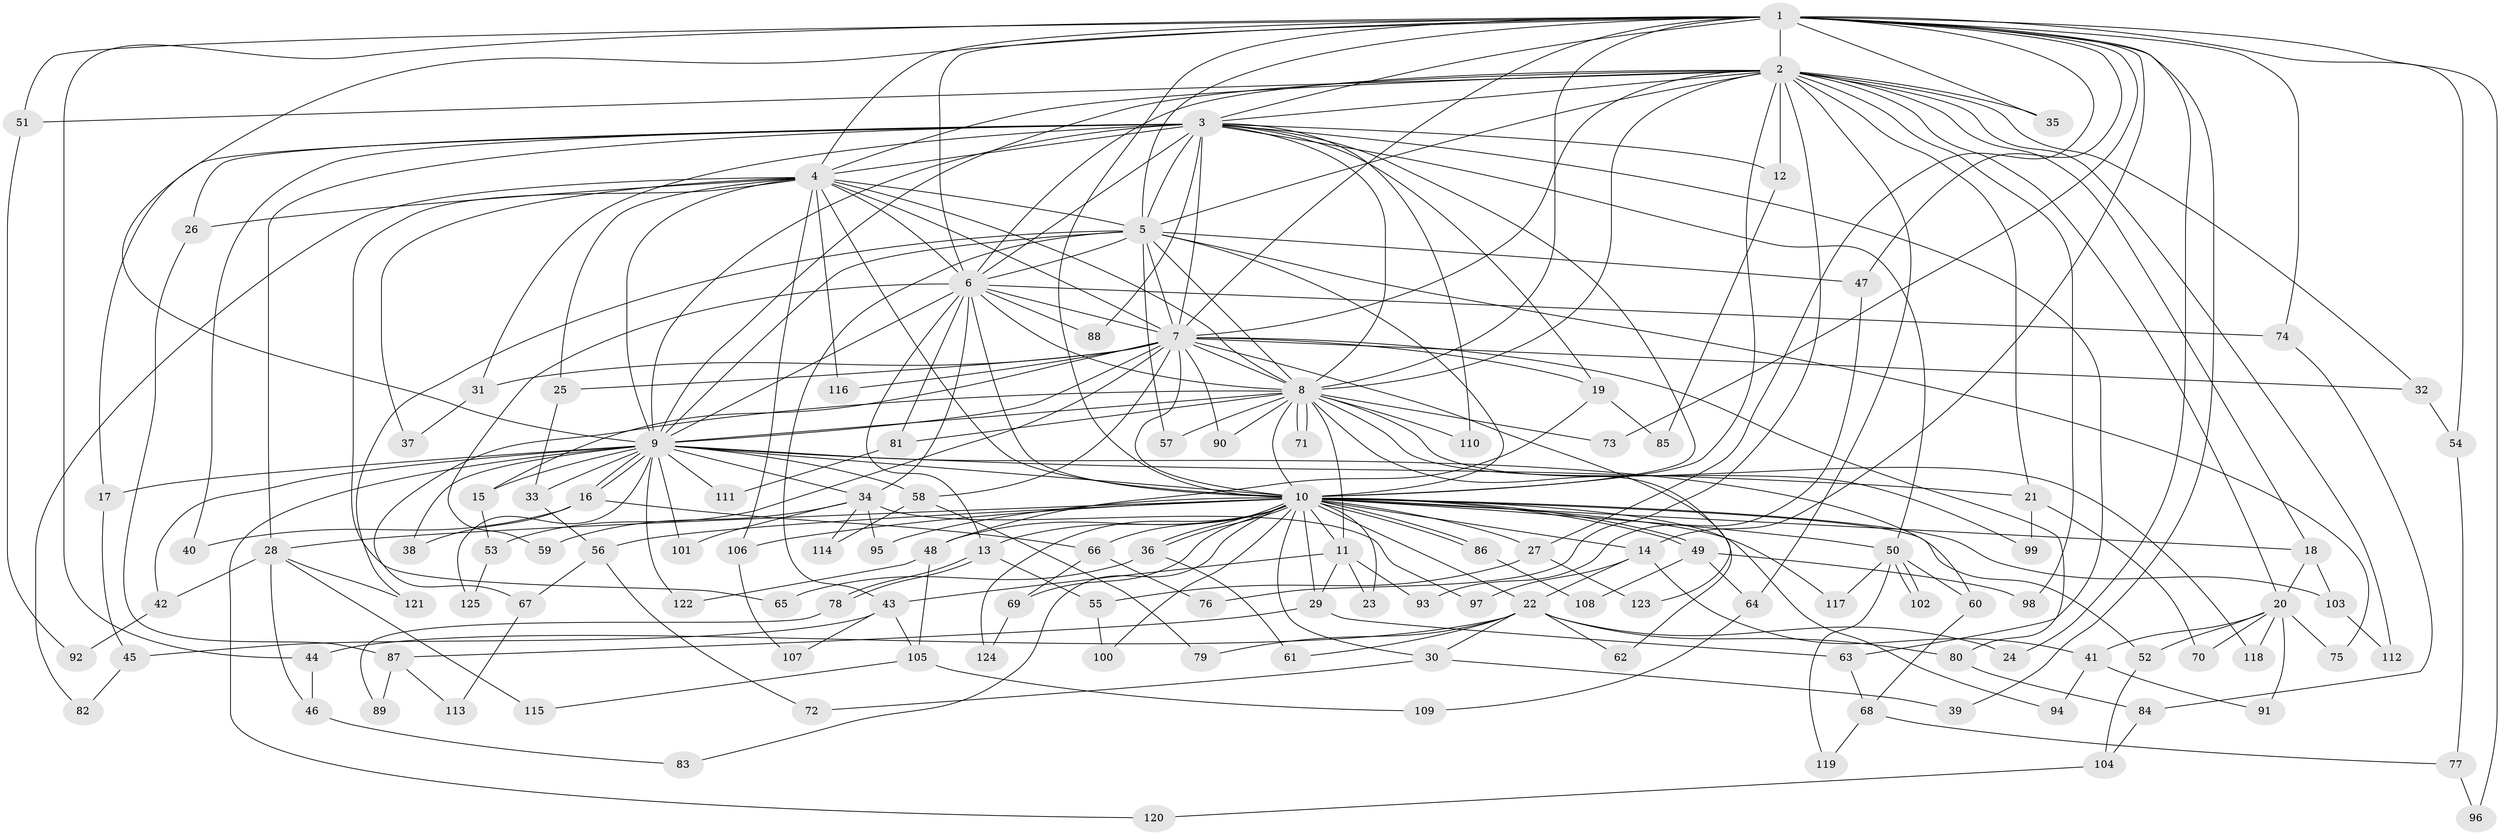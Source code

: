 // coarse degree distribution, {19: 0.010416666666666666, 29: 0.010416666666666666, 20: 0.020833333333333332, 15: 0.010416666666666666, 12: 0.010416666666666666, 13: 0.010416666666666666, 26: 0.010416666666666666, 35: 0.010416666666666666, 7: 0.010416666666666666, 3: 0.23958333333333334, 5: 0.041666666666666664, 4: 0.14583333333333334, 9: 0.020833333333333332, 2: 0.3854166666666667, 6: 0.03125, 1: 0.03125}
// Generated by graph-tools (version 1.1) at 2025/23/03/03/25 07:23:45]
// undirected, 125 vertices, 275 edges
graph export_dot {
graph [start="1"]
  node [color=gray90,style=filled];
  1;
  2;
  3;
  4;
  5;
  6;
  7;
  8;
  9;
  10;
  11;
  12;
  13;
  14;
  15;
  16;
  17;
  18;
  19;
  20;
  21;
  22;
  23;
  24;
  25;
  26;
  27;
  28;
  29;
  30;
  31;
  32;
  33;
  34;
  35;
  36;
  37;
  38;
  39;
  40;
  41;
  42;
  43;
  44;
  45;
  46;
  47;
  48;
  49;
  50;
  51;
  52;
  53;
  54;
  55;
  56;
  57;
  58;
  59;
  60;
  61;
  62;
  63;
  64;
  65;
  66;
  67;
  68;
  69;
  70;
  71;
  72;
  73;
  74;
  75;
  76;
  77;
  78;
  79;
  80;
  81;
  82;
  83;
  84;
  85;
  86;
  87;
  88;
  89;
  90;
  91;
  92;
  93;
  94;
  95;
  96;
  97;
  98;
  99;
  100;
  101;
  102;
  103;
  104;
  105;
  106;
  107;
  108;
  109;
  110;
  111;
  112;
  113;
  114;
  115;
  116;
  117;
  118;
  119;
  120;
  121;
  122;
  123;
  124;
  125;
  1 -- 2;
  1 -- 3;
  1 -- 4;
  1 -- 5;
  1 -- 6;
  1 -- 7;
  1 -- 8;
  1 -- 9;
  1 -- 10;
  1 -- 14;
  1 -- 24;
  1 -- 27;
  1 -- 35;
  1 -- 39;
  1 -- 44;
  1 -- 47;
  1 -- 51;
  1 -- 54;
  1 -- 73;
  1 -- 74;
  1 -- 96;
  2 -- 3;
  2 -- 4;
  2 -- 5;
  2 -- 6;
  2 -- 7;
  2 -- 8;
  2 -- 9;
  2 -- 10;
  2 -- 12;
  2 -- 18;
  2 -- 20;
  2 -- 21;
  2 -- 32;
  2 -- 35;
  2 -- 51;
  2 -- 64;
  2 -- 76;
  2 -- 98;
  2 -- 112;
  3 -- 4;
  3 -- 5;
  3 -- 6;
  3 -- 7;
  3 -- 8;
  3 -- 9;
  3 -- 10;
  3 -- 12;
  3 -- 17;
  3 -- 19;
  3 -- 26;
  3 -- 28;
  3 -- 31;
  3 -- 40;
  3 -- 50;
  3 -- 63;
  3 -- 88;
  3 -- 110;
  4 -- 5;
  4 -- 6;
  4 -- 7;
  4 -- 8;
  4 -- 9;
  4 -- 10;
  4 -- 25;
  4 -- 26;
  4 -- 37;
  4 -- 65;
  4 -- 82;
  4 -- 106;
  4 -- 116;
  5 -- 6;
  5 -- 7;
  5 -- 8;
  5 -- 9;
  5 -- 10;
  5 -- 43;
  5 -- 47;
  5 -- 57;
  5 -- 75;
  5 -- 121;
  6 -- 7;
  6 -- 8;
  6 -- 9;
  6 -- 10;
  6 -- 13;
  6 -- 34;
  6 -- 59;
  6 -- 74;
  6 -- 81;
  6 -- 88;
  7 -- 8;
  7 -- 9;
  7 -- 10;
  7 -- 15;
  7 -- 19;
  7 -- 25;
  7 -- 31;
  7 -- 32;
  7 -- 53;
  7 -- 58;
  7 -- 62;
  7 -- 80;
  7 -- 90;
  7 -- 116;
  8 -- 9;
  8 -- 10;
  8 -- 11;
  8 -- 57;
  8 -- 67;
  8 -- 71;
  8 -- 71;
  8 -- 73;
  8 -- 81;
  8 -- 90;
  8 -- 99;
  8 -- 110;
  8 -- 118;
  8 -- 123;
  9 -- 10;
  9 -- 15;
  9 -- 16;
  9 -- 16;
  9 -- 17;
  9 -- 21;
  9 -- 33;
  9 -- 34;
  9 -- 38;
  9 -- 42;
  9 -- 58;
  9 -- 60;
  9 -- 101;
  9 -- 111;
  9 -- 120;
  9 -- 122;
  9 -- 125;
  10 -- 11;
  10 -- 13;
  10 -- 14;
  10 -- 18;
  10 -- 22;
  10 -- 23;
  10 -- 27;
  10 -- 28;
  10 -- 29;
  10 -- 30;
  10 -- 36;
  10 -- 36;
  10 -- 48;
  10 -- 49;
  10 -- 49;
  10 -- 50;
  10 -- 52;
  10 -- 56;
  10 -- 66;
  10 -- 69;
  10 -- 83;
  10 -- 86;
  10 -- 86;
  10 -- 94;
  10 -- 95;
  10 -- 100;
  10 -- 103;
  10 -- 106;
  10 -- 117;
  10 -- 124;
  11 -- 23;
  11 -- 29;
  11 -- 43;
  11 -- 93;
  12 -- 85;
  13 -- 55;
  13 -- 78;
  13 -- 78;
  14 -- 22;
  14 -- 41;
  14 -- 97;
  15 -- 53;
  16 -- 38;
  16 -- 40;
  16 -- 66;
  17 -- 45;
  18 -- 20;
  18 -- 103;
  19 -- 48;
  19 -- 85;
  20 -- 41;
  20 -- 52;
  20 -- 70;
  20 -- 75;
  20 -- 91;
  20 -- 118;
  21 -- 70;
  21 -- 99;
  22 -- 24;
  22 -- 30;
  22 -- 44;
  22 -- 61;
  22 -- 62;
  22 -- 79;
  22 -- 80;
  25 -- 33;
  26 -- 87;
  27 -- 55;
  27 -- 123;
  28 -- 42;
  28 -- 46;
  28 -- 115;
  28 -- 121;
  29 -- 63;
  29 -- 87;
  30 -- 39;
  30 -- 72;
  31 -- 37;
  32 -- 54;
  33 -- 56;
  34 -- 59;
  34 -- 95;
  34 -- 97;
  34 -- 101;
  34 -- 114;
  36 -- 61;
  36 -- 65;
  41 -- 91;
  41 -- 94;
  42 -- 92;
  43 -- 45;
  43 -- 105;
  43 -- 107;
  44 -- 46;
  45 -- 82;
  46 -- 83;
  47 -- 93;
  48 -- 105;
  48 -- 122;
  49 -- 64;
  49 -- 98;
  49 -- 108;
  50 -- 60;
  50 -- 102;
  50 -- 102;
  50 -- 117;
  50 -- 119;
  51 -- 92;
  52 -- 104;
  53 -- 125;
  54 -- 77;
  55 -- 100;
  56 -- 67;
  56 -- 72;
  58 -- 79;
  58 -- 114;
  60 -- 68;
  63 -- 68;
  64 -- 109;
  66 -- 69;
  66 -- 76;
  67 -- 113;
  68 -- 77;
  68 -- 119;
  69 -- 124;
  74 -- 84;
  77 -- 96;
  78 -- 89;
  80 -- 84;
  81 -- 111;
  84 -- 104;
  86 -- 108;
  87 -- 89;
  87 -- 113;
  103 -- 112;
  104 -- 120;
  105 -- 109;
  105 -- 115;
  106 -- 107;
}
